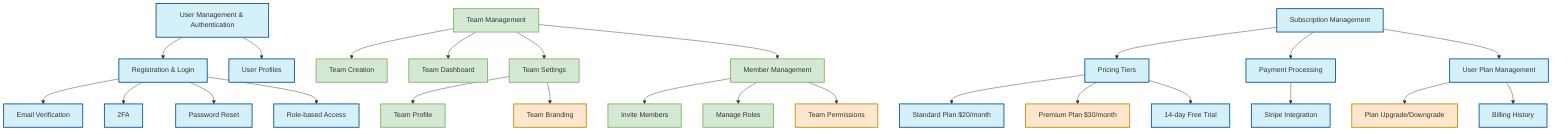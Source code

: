 graph TD
    Auth[User Management & Authentication] --> Auth1[Registration & Login]
    Auth --> Auth2[User Profiles]
    Auth1 --> Auth1a[Email Verification]
    Auth1 --> Auth1b[2FA]
    Auth1 --> Auth1c[Password Reset]
    Auth1 --> Auth1d[Role-based Access]

    TeamMgmt[Team Management] --> Team1[Team Creation]
    TeamMgmt --> Team2[Team Dashboard]
    TeamMgmt --> Team3[Team Settings]
    TeamMgmt --> Team4[Member Management]
    Team3 --> Team3a[Team Profile]
    Team3 --> Team3b[Team Branding]
    Team4 --> Team4a[Invite Members]
    Team4 --> Team4b[Manage Roles]
    Team4 --> Team4c[Team Permissions]

    SubMgmt[Subscription Management] --> Sub1[Pricing Tiers]
    SubMgmt --> Sub2[Payment Processing]
    SubMgmt --> Sub3[User Plan Management]
    Sub1 --> Sub1a[Standard Plan $20/month]
    Sub1 --> Sub1b[Premium Plan $30/month]
    Sub1 --> Sub1c[14-day Free Trial]
    Sub2 --> Sub2a[Stripe Integration]
    Sub3 --> Sub3a[Plan Upgrade/Downgrade]
    Sub3 --> Sub3b[Billing History]

    classDef mvp fill:#d4f1f9,stroke:#0b5394,stroke-width:2px
    classDef postMVP fill:#ffe6cc,stroke:#bf9000,stroke-width:2px
    classDef new fill:#d5e8d4,stroke:#82b366,stroke-width:2px
    
    %% MVP Features
    class Auth,Auth1,Auth2,Auth1a,Auth1b,Auth1c,Auth1d mvp
    class TeamMgmt,Team1,Team2,Team3,Team4,Team3a,Team4a,Team4b new
    class SubMgmt,Sub1,Sub2,Sub3,Sub1a,Sub1c,Sub2a,Sub3b mvp
    
    %% Post-MVP Features
    class Sub1b,Sub3a,Team3b,Team4c postMVP